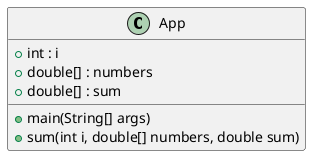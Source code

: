 @startuml
class App {

    + int : i
    + double[] : numbers
    + double[] : sum
    + main(String[] args)
    + sum(int i, double[] numbers, double sum)

}
@enduml